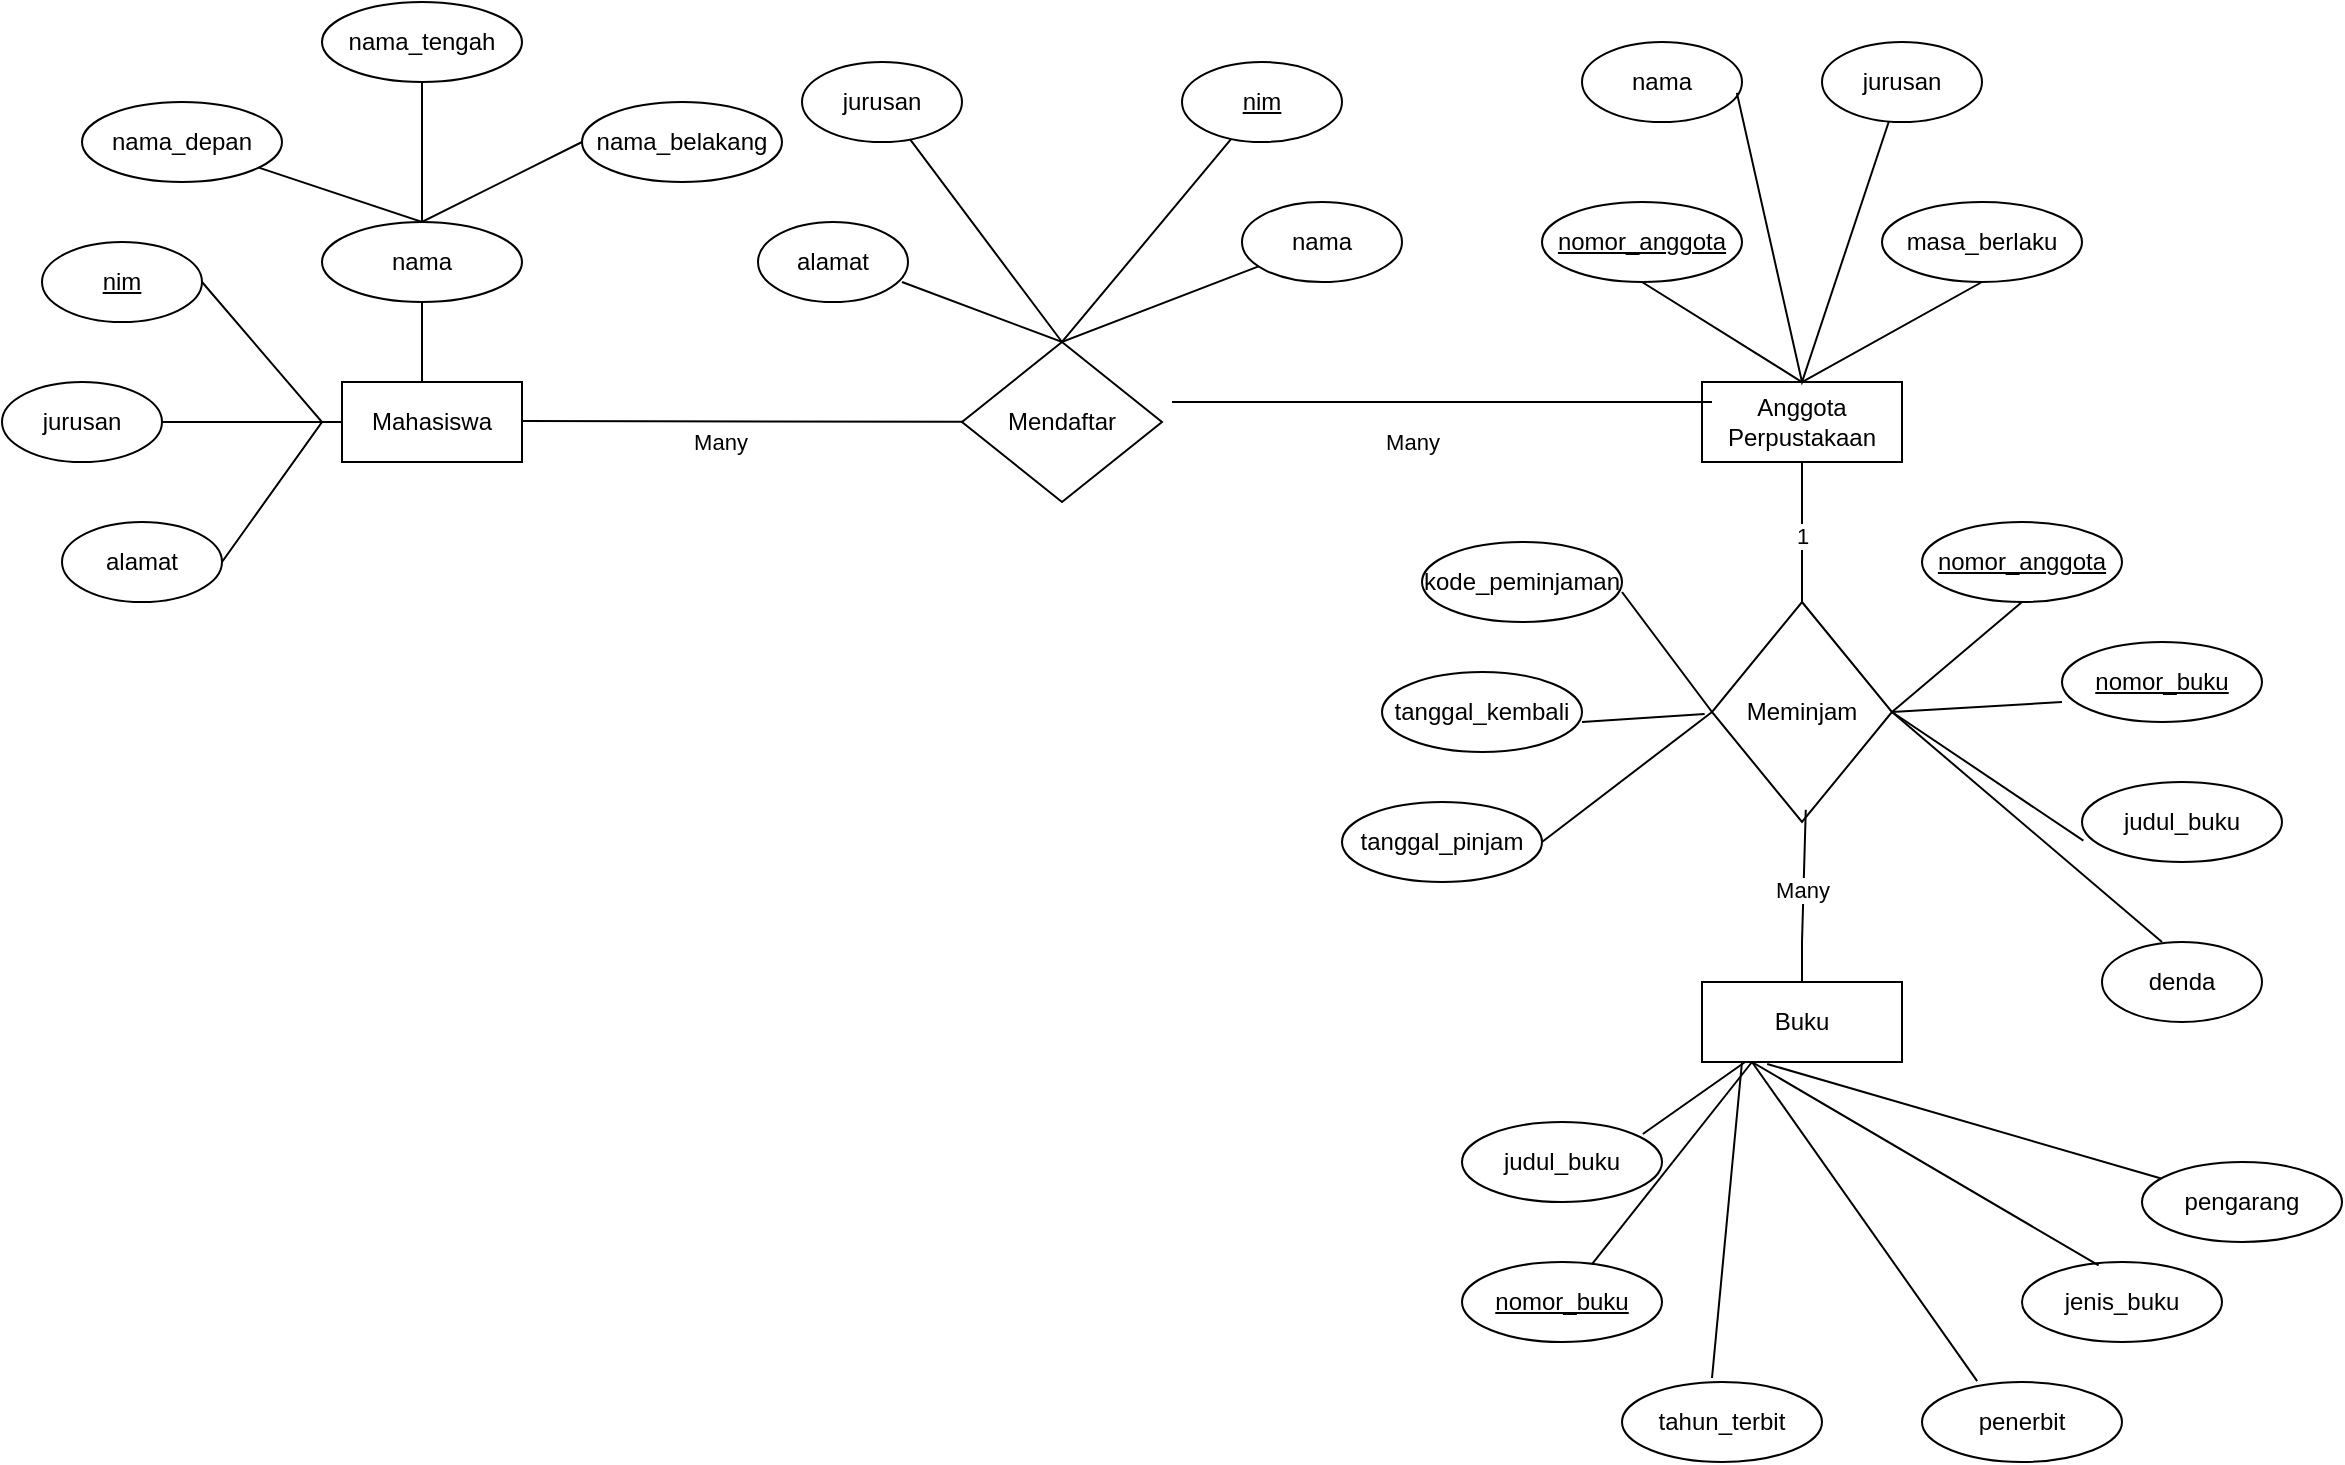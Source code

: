 <mxfile version="24.7.3" type="device">
  <diagram name="Page-1" id="osEx6X7hPVMaVjj1h7Zy">
    <mxGraphModel dx="681" dy="429" grid="1" gridSize="10" guides="1" tooltips="1" connect="1" arrows="1" fold="1" page="1" pageScale="1" pageWidth="850" pageHeight="1100" math="0" shadow="0">
      <root>
        <mxCell id="0" />
        <mxCell id="1" parent="0" />
        <mxCell id="ENw4jUdtAGt3AjiNGGgb-1" value="nama_tengah" style="ellipse;whiteSpace=wrap;html=1;align=center;" vertex="1" parent="1">
          <mxGeometry x="170" y="60" width="100" height="40" as="geometry" />
        </mxCell>
        <mxCell id="ENw4jUdtAGt3AjiNGGgb-4" value="" style="endArrow=none;html=1;rounded=0;" edge="1" parent="1" source="ENw4jUdtAGt3AjiNGGgb-1">
          <mxGeometry relative="1" as="geometry">
            <mxPoint x="219.5" y="100" as="sourcePoint" />
            <mxPoint x="220" y="170" as="targetPoint" />
          </mxGeometry>
        </mxCell>
        <mxCell id="ENw4jUdtAGt3AjiNGGgb-5" value="nama_depan" style="ellipse;whiteSpace=wrap;html=1;align=center;" vertex="1" parent="1">
          <mxGeometry x="50" y="110" width="100" height="40" as="geometry" />
        </mxCell>
        <mxCell id="ENw4jUdtAGt3AjiNGGgb-6" value="nama_belakang" style="ellipse;whiteSpace=wrap;html=1;align=center;" vertex="1" parent="1">
          <mxGeometry x="300" y="110" width="100" height="40" as="geometry" />
        </mxCell>
        <mxCell id="ENw4jUdtAGt3AjiNGGgb-8" value="" style="endArrow=none;html=1;rounded=0;entryX=0;entryY=0.5;entryDx=0;entryDy=0;" edge="1" parent="1" source="ENw4jUdtAGt3AjiNGGgb-5" target="ENw4jUdtAGt3AjiNGGgb-6">
          <mxGeometry relative="1" as="geometry">
            <mxPoint x="150" y="160" as="sourcePoint" />
            <mxPoint x="290" y="140" as="targetPoint" />
            <Array as="points">
              <mxPoint x="220" y="170" />
            </Array>
          </mxGeometry>
        </mxCell>
        <mxCell id="ENw4jUdtAGt3AjiNGGgb-10" value="nama" style="ellipse;whiteSpace=wrap;html=1;align=center;" vertex="1" parent="1">
          <mxGeometry x="170" y="170" width="100" height="40" as="geometry" />
        </mxCell>
        <mxCell id="ENw4jUdtAGt3AjiNGGgb-14" value="&lt;u&gt;nim&lt;/u&gt;" style="ellipse;whiteSpace=wrap;html=1;align=center;" vertex="1" parent="1">
          <mxGeometry x="30" y="180" width="80" height="40" as="geometry" />
        </mxCell>
        <mxCell id="ENw4jUdtAGt3AjiNGGgb-15" value="jurusan" style="ellipse;whiteSpace=wrap;html=1;align=center;" vertex="1" parent="1">
          <mxGeometry x="10" y="250" width="80" height="40" as="geometry" />
        </mxCell>
        <mxCell id="ENw4jUdtAGt3AjiNGGgb-16" value="alamat" style="ellipse;whiteSpace=wrap;html=1;align=center;" vertex="1" parent="1">
          <mxGeometry x="40" y="320" width="80" height="40" as="geometry" />
        </mxCell>
        <mxCell id="ENw4jUdtAGt3AjiNGGgb-26" value="Mahasiswa" style="whiteSpace=wrap;html=1;align=center;" vertex="1" parent="1">
          <mxGeometry x="180" y="250" width="90" height="40" as="geometry" />
        </mxCell>
        <mxCell id="ENw4jUdtAGt3AjiNGGgb-27" value="" style="endArrow=none;html=1;rounded=0;entryX=0.5;entryY=1;entryDx=0;entryDy=0;" edge="1" parent="1" target="ENw4jUdtAGt3AjiNGGgb-10">
          <mxGeometry relative="1" as="geometry">
            <mxPoint x="220" y="210" as="sourcePoint" />
            <mxPoint x="220" y="210" as="targetPoint" />
            <Array as="points">
              <mxPoint x="220" y="250" />
            </Array>
          </mxGeometry>
        </mxCell>
        <mxCell id="ENw4jUdtAGt3AjiNGGgb-29" value="" style="endArrow=none;html=1;rounded=0;entryX=1;entryY=0.5;entryDx=0;entryDy=0;exitX=1;exitY=0.5;exitDx=0;exitDy=0;" edge="1" parent="1" source="ENw4jUdtAGt3AjiNGGgb-14" target="ENw4jUdtAGt3AjiNGGgb-16">
          <mxGeometry relative="1" as="geometry">
            <mxPoint x="130" y="210" as="sourcePoint" />
            <mxPoint x="190" y="440" as="targetPoint" />
            <Array as="points">
              <mxPoint x="170" y="270" />
            </Array>
          </mxGeometry>
        </mxCell>
        <mxCell id="ENw4jUdtAGt3AjiNGGgb-34" value="" style="endArrow=none;html=1;rounded=0;entryX=0;entryY=0.5;entryDx=0;entryDy=0;" edge="1" parent="1" source="ENw4jUdtAGt3AjiNGGgb-15" target="ENw4jUdtAGt3AjiNGGgb-26">
          <mxGeometry relative="1" as="geometry">
            <mxPoint x="100" y="269.5" as="sourcePoint" />
            <mxPoint x="140" y="270" as="targetPoint" />
          </mxGeometry>
        </mxCell>
        <mxCell id="ENw4jUdtAGt3AjiNGGgb-38" value="jurusan" style="ellipse;whiteSpace=wrap;html=1;align=center;" vertex="1" parent="1">
          <mxGeometry x="410" y="90" width="80" height="40" as="geometry" />
        </mxCell>
        <mxCell id="ENw4jUdtAGt3AjiNGGgb-39" value="alamat" style="ellipse;whiteSpace=wrap;html=1;align=center;" vertex="1" parent="1">
          <mxGeometry x="388" y="170" width="75" height="40" as="geometry" />
        </mxCell>
        <mxCell id="ENw4jUdtAGt3AjiNGGgb-40" value="&lt;u&gt;nim&lt;/u&gt;" style="ellipse;whiteSpace=wrap;html=1;align=center;" vertex="1" parent="1">
          <mxGeometry x="600" y="90" width="80" height="40" as="geometry" />
        </mxCell>
        <mxCell id="ENw4jUdtAGt3AjiNGGgb-41" value="nama" style="ellipse;whiteSpace=wrap;html=1;align=center;" vertex="1" parent="1">
          <mxGeometry x="630" y="160" width="80" height="40" as="geometry" />
        </mxCell>
        <mxCell id="ENw4jUdtAGt3AjiNGGgb-47" value="" style="endArrow=none;html=1;rounded=0;" edge="1" parent="1" target="ENw4jUdtAGt3AjiNGGgb-48">
          <mxGeometry relative="1" as="geometry">
            <mxPoint x="270" y="269.5" as="sourcePoint" />
            <mxPoint x="520" y="270" as="targetPoint" />
          </mxGeometry>
        </mxCell>
        <mxCell id="ENw4jUdtAGt3AjiNGGgb-138" value="Many" style="edgeLabel;html=1;align=center;verticalAlign=middle;resizable=0;points=[];" vertex="1" connectable="0" parent="ENw4jUdtAGt3AjiNGGgb-47">
          <mxGeometry x="-0.101" y="-1" relative="1" as="geometry">
            <mxPoint y="9" as="offset" />
          </mxGeometry>
        </mxCell>
        <mxCell id="ENw4jUdtAGt3AjiNGGgb-48" value="Mendaftar" style="shape=rhombus;perimeter=rhombusPerimeter;whiteSpace=wrap;html=1;align=center;" vertex="1" parent="1">
          <mxGeometry x="490" y="230" width="100" height="80" as="geometry" />
        </mxCell>
        <mxCell id="ENw4jUdtAGt3AjiNGGgb-51" value="" style="endArrow=none;html=1;rounded=0;" edge="1" parent="1" source="ENw4jUdtAGt3AjiNGGgb-38" target="ENw4jUdtAGt3AjiNGGgb-40">
          <mxGeometry relative="1" as="geometry">
            <mxPoint x="450" y="130" as="sourcePoint" />
            <mxPoint x="610" y="130" as="targetPoint" />
            <Array as="points">
              <mxPoint x="540" y="230" />
            </Array>
          </mxGeometry>
        </mxCell>
        <mxCell id="ENw4jUdtAGt3AjiNGGgb-59" value="" style="endArrow=none;html=1;rounded=0;" edge="1" parent="1" target="ENw4jUdtAGt3AjiNGGgb-41">
          <mxGeometry relative="1" as="geometry">
            <mxPoint x="460" y="200" as="sourcePoint" />
            <mxPoint x="640" y="200" as="targetPoint" />
            <Array as="points">
              <mxPoint x="540" y="230" />
            </Array>
          </mxGeometry>
        </mxCell>
        <mxCell id="ENw4jUdtAGt3AjiNGGgb-74" value="nama" style="ellipse;whiteSpace=wrap;html=1;align=center;" vertex="1" parent="1">
          <mxGeometry x="800" y="80" width="80" height="40" as="geometry" />
        </mxCell>
        <mxCell id="ENw4jUdtAGt3AjiNGGgb-77" value="jurusan" style="ellipse;whiteSpace=wrap;html=1;align=center;" vertex="1" parent="1">
          <mxGeometry x="920" y="80" width="80" height="40" as="geometry" />
        </mxCell>
        <mxCell id="ENw4jUdtAGt3AjiNGGgb-78" value="&lt;u&gt;nomor_anggota&lt;/u&gt;" style="ellipse;whiteSpace=wrap;html=1;align=center;" vertex="1" parent="1">
          <mxGeometry x="780" y="160" width="100" height="40" as="geometry" />
        </mxCell>
        <mxCell id="ENw4jUdtAGt3AjiNGGgb-79" value="masa_berlaku" style="ellipse;whiteSpace=wrap;html=1;align=center;" vertex="1" parent="1">
          <mxGeometry x="950" y="160" width="100" height="40" as="geometry" />
        </mxCell>
        <mxCell id="ENw4jUdtAGt3AjiNGGgb-80" value="Anggota&lt;div&gt;Perpustakaan&lt;/div&gt;" style="whiteSpace=wrap;html=1;align=center;" vertex="1" parent="1">
          <mxGeometry x="860" y="250" width="100" height="40" as="geometry" />
        </mxCell>
        <mxCell id="ENw4jUdtAGt3AjiNGGgb-81" value="" style="endArrow=none;html=1;rounded=0;exitX=1;exitY=0.5;exitDx=0;exitDy=0;entryX=0;entryY=0.5;entryDx=0;entryDy=0;" edge="1" parent="1">
          <mxGeometry relative="1" as="geometry">
            <mxPoint x="595" y="260" as="sourcePoint" />
            <mxPoint x="865.0" y="260" as="targetPoint" />
          </mxGeometry>
        </mxCell>
        <mxCell id="ENw4jUdtAGt3AjiNGGgb-136" value="Many" style="edgeLabel;html=1;align=center;verticalAlign=middle;resizable=0;points=[];" vertex="1" connectable="0" parent="ENw4jUdtAGt3AjiNGGgb-81">
          <mxGeometry x="-0.092" y="-2" relative="1" as="geometry">
            <mxPoint x="-3" y="18" as="offset" />
          </mxGeometry>
        </mxCell>
        <mxCell id="ENw4jUdtAGt3AjiNGGgb-82" value="" style="endArrow=none;html=1;rounded=0;exitX=0.5;exitY=1;exitDx=0;exitDy=0;entryX=0.5;entryY=1;entryDx=0;entryDy=0;" edge="1" parent="1" source="ENw4jUdtAGt3AjiNGGgb-78" target="ENw4jUdtAGt3AjiNGGgb-79">
          <mxGeometry relative="1" as="geometry">
            <mxPoint x="830" y="200" as="sourcePoint" />
            <mxPoint x="990" y="210" as="targetPoint" />
            <Array as="points">
              <mxPoint x="910" y="250" />
            </Array>
          </mxGeometry>
        </mxCell>
        <mxCell id="ENw4jUdtAGt3AjiNGGgb-85" value="" style="endArrow=none;html=1;rounded=0;exitX=0.968;exitY=0.636;exitDx=0;exitDy=0;exitPerimeter=0;" edge="1" parent="1" source="ENw4jUdtAGt3AjiNGGgb-74" target="ENw4jUdtAGt3AjiNGGgb-77">
          <mxGeometry relative="1" as="geometry">
            <mxPoint x="850" y="140" as="sourcePoint" />
            <mxPoint x="970" y="110" as="targetPoint" />
            <Array as="points">
              <mxPoint x="910" y="250" />
            </Array>
          </mxGeometry>
        </mxCell>
        <mxCell id="ENw4jUdtAGt3AjiNGGgb-87" value="kode_peminjaman" style="ellipse;whiteSpace=wrap;html=1;align=center;" vertex="1" parent="1">
          <mxGeometry x="720" y="330" width="100" height="40" as="geometry" />
        </mxCell>
        <mxCell id="ENw4jUdtAGt3AjiNGGgb-88" value="&lt;u&gt;nomor_anggota&lt;/u&gt;" style="ellipse;whiteSpace=wrap;html=1;align=center;" vertex="1" parent="1">
          <mxGeometry x="970" y="320" width="100" height="40" as="geometry" />
        </mxCell>
        <mxCell id="ENw4jUdtAGt3AjiNGGgb-89" value="tanggal_kembali" style="ellipse;whiteSpace=wrap;html=1;align=center;" vertex="1" parent="1">
          <mxGeometry x="700" y="395" width="100" height="40" as="geometry" />
        </mxCell>
        <mxCell id="ENw4jUdtAGt3AjiNGGgb-90" value="tanggal_pinjam" style="ellipse;whiteSpace=wrap;html=1;align=center;" vertex="1" parent="1">
          <mxGeometry x="680" y="460" width="100" height="40" as="geometry" />
        </mxCell>
        <mxCell id="ENw4jUdtAGt3AjiNGGgb-91" value="&lt;u&gt;nomor_buku&lt;/u&gt;" style="ellipse;whiteSpace=wrap;html=1;align=center;" vertex="1" parent="1">
          <mxGeometry x="1040" y="380" width="100" height="40" as="geometry" />
        </mxCell>
        <mxCell id="ENw4jUdtAGt3AjiNGGgb-92" value="judul_buku" style="ellipse;whiteSpace=wrap;html=1;align=center;" vertex="1" parent="1">
          <mxGeometry x="1050" y="450" width="100" height="40" as="geometry" />
        </mxCell>
        <mxCell id="ENw4jUdtAGt3AjiNGGgb-93" value="denda" style="ellipse;whiteSpace=wrap;html=1;align=center;" vertex="1" parent="1">
          <mxGeometry x="1060" y="530" width="80" height="40" as="geometry" />
        </mxCell>
        <mxCell id="ENw4jUdtAGt3AjiNGGgb-95" value="Meminjam" style="shape=rhombus;perimeter=rhombusPerimeter;whiteSpace=wrap;html=1;align=center;" vertex="1" parent="1">
          <mxGeometry x="865" y="360" width="90" height="110" as="geometry" />
        </mxCell>
        <mxCell id="ENw4jUdtAGt3AjiNGGgb-97" value="" style="endArrow=none;html=1;rounded=0;entryX=0.5;entryY=0;entryDx=0;entryDy=0;" edge="1" parent="1" target="ENw4jUdtAGt3AjiNGGgb-95">
          <mxGeometry relative="1" as="geometry">
            <mxPoint x="910" y="290" as="sourcePoint" />
            <mxPoint x="910" y="370" as="targetPoint" />
          </mxGeometry>
        </mxCell>
        <mxCell id="ENw4jUdtAGt3AjiNGGgb-135" value="1" style="edgeLabel;html=1;align=center;verticalAlign=middle;resizable=0;points=[];" vertex="1" connectable="0" parent="ENw4jUdtAGt3AjiNGGgb-97">
          <mxGeometry x="0.049" relative="1" as="geometry">
            <mxPoint as="offset" />
          </mxGeometry>
        </mxCell>
        <mxCell id="ENw4jUdtAGt3AjiNGGgb-100" value="" style="endArrow=none;html=1;rounded=0;entryX=0;entryY=0.5;entryDx=0;entryDy=0;" edge="1" parent="1" target="ENw4jUdtAGt3AjiNGGgb-95">
          <mxGeometry relative="1" as="geometry">
            <mxPoint x="820" y="355" as="sourcePoint" />
            <mxPoint x="940" y="395" as="targetPoint" />
          </mxGeometry>
        </mxCell>
        <mxCell id="ENw4jUdtAGt3AjiNGGgb-101" value="" style="endArrow=none;html=1;rounded=0;entryX=-0.041;entryY=0.509;entryDx=0;entryDy=0;entryPerimeter=0;" edge="1" parent="1" target="ENw4jUdtAGt3AjiNGGgb-95">
          <mxGeometry relative="1" as="geometry">
            <mxPoint x="800" y="420" as="sourcePoint" />
            <mxPoint x="870" y="440" as="targetPoint" />
          </mxGeometry>
        </mxCell>
        <mxCell id="ENw4jUdtAGt3AjiNGGgb-102" value="" style="endArrow=none;html=1;rounded=0;entryX=0;entryY=0.5;entryDx=0;entryDy=0;" edge="1" parent="1" target="ENw4jUdtAGt3AjiNGGgb-95">
          <mxGeometry relative="1" as="geometry">
            <mxPoint x="780" y="480" as="sourcePoint" />
            <mxPoint x="950" y="440" as="targetPoint" />
          </mxGeometry>
        </mxCell>
        <mxCell id="ENw4jUdtAGt3AjiNGGgb-103" value="" style="endArrow=none;html=1;rounded=0;exitX=1;exitY=0.5;exitDx=0;exitDy=0;" edge="1" parent="1" source="ENw4jUdtAGt3AjiNGGgb-95">
          <mxGeometry relative="1" as="geometry">
            <mxPoint x="920" y="440" as="sourcePoint" />
            <mxPoint x="1020" y="360" as="targetPoint" />
          </mxGeometry>
        </mxCell>
        <mxCell id="ENw4jUdtAGt3AjiNGGgb-104" value="" style="endArrow=none;html=1;rounded=0;entryX=0;entryY=0.75;entryDx=0;entryDy=0;entryPerimeter=0;exitX=1;exitY=0.5;exitDx=0;exitDy=0;" edge="1" parent="1" source="ENw4jUdtAGt3AjiNGGgb-95" target="ENw4jUdtAGt3AjiNGGgb-91">
          <mxGeometry relative="1" as="geometry">
            <mxPoint x="850" y="510" as="sourcePoint" />
            <mxPoint x="1010" y="510" as="targetPoint" />
          </mxGeometry>
        </mxCell>
        <mxCell id="ENw4jUdtAGt3AjiNGGgb-108" value="" style="endArrow=none;html=1;rounded=0;entryX=0.007;entryY=0.733;entryDx=0;entryDy=0;entryPerimeter=0;exitX=1;exitY=0.5;exitDx=0;exitDy=0;" edge="1" parent="1" source="ENw4jUdtAGt3AjiNGGgb-95" target="ENw4jUdtAGt3AjiNGGgb-92">
          <mxGeometry relative="1" as="geometry">
            <mxPoint x="850" y="510" as="sourcePoint" />
            <mxPoint x="1010" y="510" as="targetPoint" />
          </mxGeometry>
        </mxCell>
        <mxCell id="ENw4jUdtAGt3AjiNGGgb-110" value="" style="endArrow=none;html=1;rounded=0;entryX=0.375;entryY=0;entryDx=0;entryDy=0;entryPerimeter=0;exitX=1;exitY=0.5;exitDx=0;exitDy=0;" edge="1" parent="1" source="ENw4jUdtAGt3AjiNGGgb-95" target="ENw4jUdtAGt3AjiNGGgb-93">
          <mxGeometry relative="1" as="geometry">
            <mxPoint x="960" y="420" as="sourcePoint" />
            <mxPoint x="1010" y="510" as="targetPoint" />
          </mxGeometry>
        </mxCell>
        <mxCell id="ENw4jUdtAGt3AjiNGGgb-114" value="Buku" style="whiteSpace=wrap;html=1;align=center;" vertex="1" parent="1">
          <mxGeometry x="860" y="550" width="100" height="40" as="geometry" />
        </mxCell>
        <mxCell id="ENw4jUdtAGt3AjiNGGgb-115" value="judul_buku" style="ellipse;whiteSpace=wrap;html=1;align=center;" vertex="1" parent="1">
          <mxGeometry x="740" y="620" width="100" height="40" as="geometry" />
        </mxCell>
        <mxCell id="ENw4jUdtAGt3AjiNGGgb-116" value="&lt;u&gt;nomor_buku&lt;/u&gt;" style="ellipse;whiteSpace=wrap;html=1;align=center;" vertex="1" parent="1">
          <mxGeometry x="740" y="690" width="100" height="40" as="geometry" />
        </mxCell>
        <mxCell id="ENw4jUdtAGt3AjiNGGgb-117" value="tahun_terbit" style="ellipse;whiteSpace=wrap;html=1;align=center;" vertex="1" parent="1">
          <mxGeometry x="820" y="750" width="100" height="40" as="geometry" />
        </mxCell>
        <mxCell id="ENw4jUdtAGt3AjiNGGgb-118" value="penerbit" style="ellipse;whiteSpace=wrap;html=1;align=center;" vertex="1" parent="1">
          <mxGeometry x="970" y="750" width="100" height="40" as="geometry" />
        </mxCell>
        <mxCell id="ENw4jUdtAGt3AjiNGGgb-119" value="jenis_buku" style="ellipse;whiteSpace=wrap;html=1;align=center;" vertex="1" parent="1">
          <mxGeometry x="1020" y="690" width="100" height="40" as="geometry" />
        </mxCell>
        <mxCell id="ENw4jUdtAGt3AjiNGGgb-120" value="pengarang" style="ellipse;whiteSpace=wrap;html=1;align=center;" vertex="1" parent="1">
          <mxGeometry x="1080" y="640" width="100" height="40" as="geometry" />
        </mxCell>
        <mxCell id="ENw4jUdtAGt3AjiNGGgb-121" value="" style="endArrow=none;html=1;rounded=0;exitX=0.521;exitY=0.944;exitDx=0;exitDy=0;exitPerimeter=0;" edge="1" parent="1" source="ENw4jUdtAGt3AjiNGGgb-95" target="ENw4jUdtAGt3AjiNGGgb-114">
          <mxGeometry relative="1" as="geometry">
            <mxPoint x="909.75" y="480" as="sourcePoint" />
            <mxPoint x="910" y="600" as="targetPoint" />
            <Array as="points">
              <mxPoint x="910" y="530" />
            </Array>
          </mxGeometry>
        </mxCell>
        <mxCell id="ENw4jUdtAGt3AjiNGGgb-134" value="Many" style="edgeLabel;html=1;align=center;verticalAlign=middle;resizable=0;points=[];" vertex="1" connectable="0" parent="ENw4jUdtAGt3AjiNGGgb-121">
          <mxGeometry x="-0.07" y="-1" relative="1" as="geometry">
            <mxPoint as="offset" />
          </mxGeometry>
        </mxCell>
        <mxCell id="ENw4jUdtAGt3AjiNGGgb-127" value="" style="endArrow=none;html=1;rounded=0;entryX=0.25;entryY=1;entryDx=0;entryDy=0;" edge="1" parent="1" source="ENw4jUdtAGt3AjiNGGgb-116" target="ENw4jUdtAGt3AjiNGGgb-114">
          <mxGeometry relative="1" as="geometry">
            <mxPoint x="950" y="700" as="sourcePoint" />
            <mxPoint x="1050" y="660" as="targetPoint" />
          </mxGeometry>
        </mxCell>
        <mxCell id="ENw4jUdtAGt3AjiNGGgb-128" value="" style="endArrow=none;html=1;rounded=0;exitX=0.904;exitY=0.15;exitDx=0;exitDy=0;exitPerimeter=0;" edge="1" parent="1" source="ENw4jUdtAGt3AjiNGGgb-115" target="ENw4jUdtAGt3AjiNGGgb-114">
          <mxGeometry relative="1" as="geometry">
            <mxPoint x="950" y="700" as="sourcePoint" />
            <mxPoint x="1110" y="700" as="targetPoint" />
          </mxGeometry>
        </mxCell>
        <mxCell id="ENw4jUdtAGt3AjiNGGgb-130" value="" style="endArrow=none;html=1;rounded=0;exitX=0.326;exitY=1.025;exitDx=0;exitDy=0;exitPerimeter=0;" edge="1" parent="1" source="ENw4jUdtAGt3AjiNGGgb-114" target="ENw4jUdtAGt3AjiNGGgb-120">
          <mxGeometry relative="1" as="geometry">
            <mxPoint x="950" y="700" as="sourcePoint" />
            <mxPoint x="1110" y="700" as="targetPoint" />
          </mxGeometry>
        </mxCell>
        <mxCell id="ENw4jUdtAGt3AjiNGGgb-131" value="" style="endArrow=none;html=1;rounded=0;exitX=0.25;exitY=1;exitDx=0;exitDy=0;entryX=0.383;entryY=0.043;entryDx=0;entryDy=0;entryPerimeter=0;" edge="1" parent="1" source="ENw4jUdtAGt3AjiNGGgb-114" target="ENw4jUdtAGt3AjiNGGgb-119">
          <mxGeometry relative="1" as="geometry">
            <mxPoint x="900" y="610" as="sourcePoint" />
            <mxPoint x="1110" y="700" as="targetPoint" />
          </mxGeometry>
        </mxCell>
        <mxCell id="ENw4jUdtAGt3AjiNGGgb-132" value="" style="endArrow=none;html=1;rounded=0;exitX=0.276;exitY=-0.011;exitDx=0;exitDy=0;exitPerimeter=0;entryX=0.25;entryY=1;entryDx=0;entryDy=0;" edge="1" parent="1" source="ENw4jUdtAGt3AjiNGGgb-118" target="ENw4jUdtAGt3AjiNGGgb-114">
          <mxGeometry relative="1" as="geometry">
            <mxPoint x="950" y="700" as="sourcePoint" />
            <mxPoint x="1110" y="700" as="targetPoint" />
          </mxGeometry>
        </mxCell>
        <mxCell id="ENw4jUdtAGt3AjiNGGgb-133" value="" style="endArrow=none;html=1;rounded=0;" edge="1" parent="1">
          <mxGeometry relative="1" as="geometry">
            <mxPoint x="865" y="748" as="sourcePoint" />
            <mxPoint x="880" y="590" as="targetPoint" />
          </mxGeometry>
        </mxCell>
      </root>
    </mxGraphModel>
  </diagram>
</mxfile>

